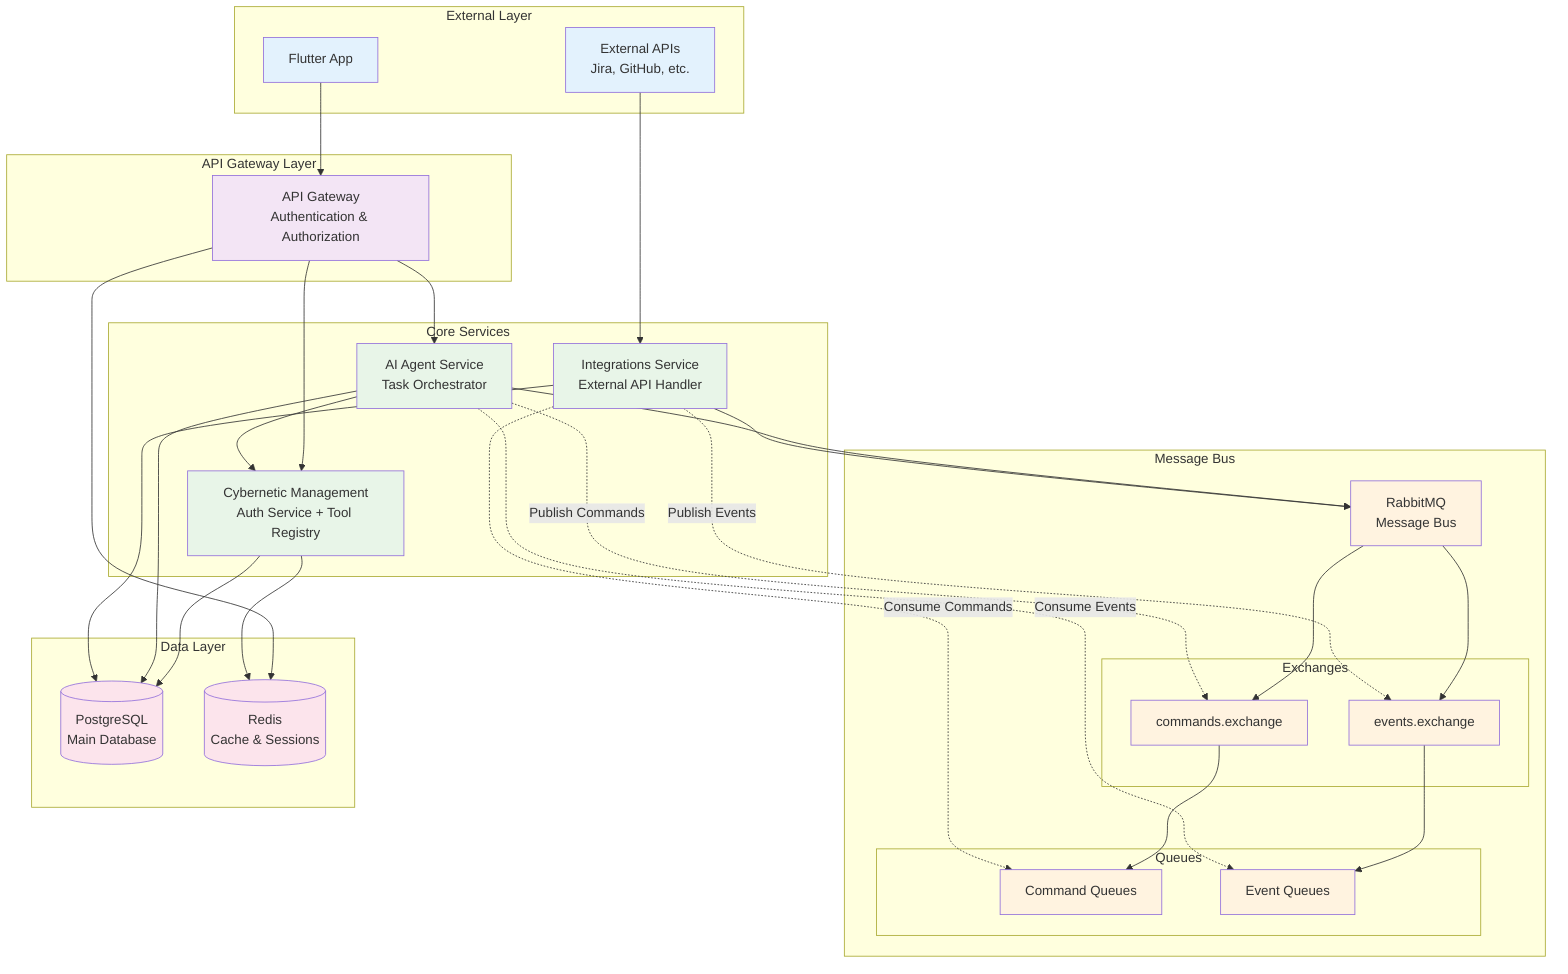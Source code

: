 graph TB
    %% MVP Architecture with RabbitMQ
    subgraph "External Layer"
        FLUTTER[Flutter App]
        EXTERNAL_API[External APIs<br/>Jira, GitHub, etc.]
    end
    
    subgraph "API Gateway Layer"
        API_GW[API Gateway<br/>Authentication & Authorization]
    end
    
    subgraph "Core Services"
        CYBER_MGMT[Cybernetic Management<br/>Auth Service + Tool Registry]
        AI_AGENT[AI Agent Service<br/>Task Orchestrator]
        INTEGRATIONS[Integrations Service<br/>External API Handler]
    end
    
    subgraph "Message Bus"
        RABBITMQ[RabbitMQ<br/>Message Bus]
        
        subgraph "Exchanges"
            CMD_EX[commands.exchange]
            EVT_EX[events.exchange]
        end
        
        subgraph "Queues"
            CMD_Q[Command Queues]
            EVT_Q[Event Queues]
        end
    end
    
    subgraph "Data Layer"
        POSTGRES[(PostgreSQL<br/>Main Database)]
        REDIS[(Redis<br/>Cache & Sessions)]
    end
    
    %% External connections
    FLUTTER --> API_GW
    EXTERNAL_API --> INTEGRATIONS
    
    %% API Gateway connections
    API_GW --> CYBER_MGMT
    API_GW --> AI_AGENT
    
    %% Core service connections
    AI_AGENT --> CYBER_MGMT
    AI_AGENT --> RABBITMQ
    INTEGRATIONS --> RABBITMQ
    
    %% Message Bus connections
    RABBITMQ --> CMD_EX
    RABBITMQ --> EVT_EX
    CMD_EX --> CMD_Q
    EVT_EX --> EVT_Q
    
    %% Data connections
    CYBER_MGMT --> POSTGRES
    AI_AGENT --> POSTGRES
    INTEGRATIONS --> POSTGRES
    API_GW --> REDIS
    CYBER_MGMT --> REDIS
    
    %% Message flow
    AI_AGENT -.->|Publish Commands| CMD_EX
    INTEGRATIONS -.->|Consume Commands| CMD_Q
    INTEGRATIONS -.->|Publish Events| EVT_EX
    AI_AGENT -.->|Consume Events| EVT_Q
    
    %% Styling
    classDef external fill:#e3f2fd
    classDef gateway fill:#f3e5f5
    classDef core fill:#e8f5e8
    classDef message fill:#fff3e0
    classDef data fill:#fce4ec
    
    class FLUTTER,EXTERNAL_API external
    class API_GW gateway
    class CYBER_MGMT,AI_AGENT,INTEGRATIONS core
    class RABBITMQ,CMD_EX,EVT_EX,CMD_Q,EVT_Q message
    class POSTGRES,REDIS data